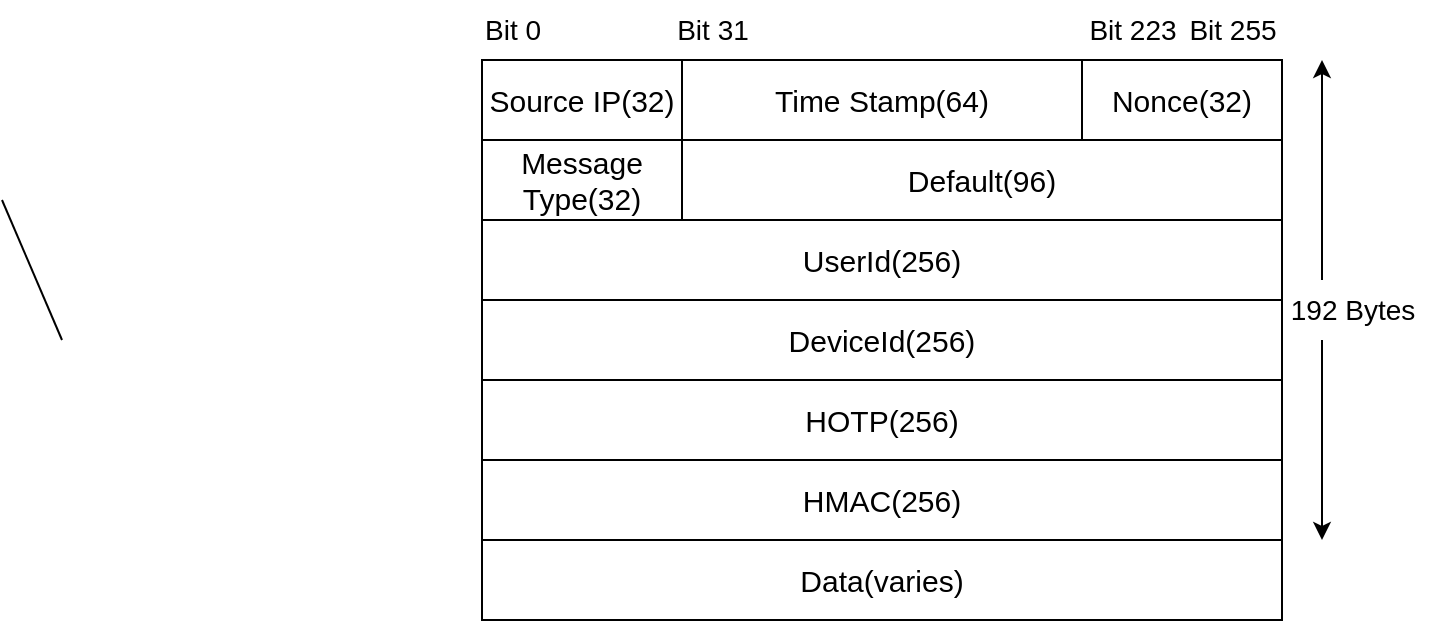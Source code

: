 <mxfile version="21.6.2" type="github">
  <diagram name="第 1 页" id="qGIdX1olKemFDS8tXgz6">
    <mxGraphModel dx="1816" dy="517" grid="1" gridSize="10" guides="1" tooltips="1" connect="1" arrows="1" fold="1" page="1" pageScale="1" pageWidth="827" pageHeight="1169" math="0" shadow="0">
      <root>
        <mxCell id="0" />
        <mxCell id="1" parent="0" />
        <mxCell id="s9OYYba4y8QbkQLgZbTi-2" value="&lt;font style=&quot;font-size: 15px;&quot;&gt;Source IP(32)&lt;/font&gt;" style="rounded=0;whiteSpace=wrap;html=1;" vertex="1" parent="1">
          <mxGeometry x="160" y="250" width="100" height="40" as="geometry" />
        </mxCell>
        <mxCell id="s9OYYba4y8QbkQLgZbTi-3" value="" style="endArrow=none;html=1;rounded=0;" edge="1" parent="1">
          <mxGeometry width="50" height="50" relative="1" as="geometry">
            <mxPoint x="-50" y="390" as="sourcePoint" />
            <mxPoint x="-80" y="320" as="targetPoint" />
          </mxGeometry>
        </mxCell>
        <mxCell id="s9OYYba4y8QbkQLgZbTi-4" value="&lt;font style=&quot;font-size: 15px;&quot;&gt;Time Stamp(64)&lt;/font&gt;" style="rounded=0;whiteSpace=wrap;html=1;" vertex="1" parent="1">
          <mxGeometry x="260" y="250" width="200" height="40" as="geometry" />
        </mxCell>
        <mxCell id="s9OYYba4y8QbkQLgZbTi-5" value="&lt;font style=&quot;font-size: 15px;&quot;&gt;Nonce(32)&lt;/font&gt;" style="rounded=0;whiteSpace=wrap;html=1;" vertex="1" parent="1">
          <mxGeometry x="460" y="250" width="100" height="40" as="geometry" />
        </mxCell>
        <mxCell id="s9OYYba4y8QbkQLgZbTi-6" value="&lt;font style=&quot;font-size: 15px;&quot;&gt;Message Type(32)&lt;/font&gt;" style="rounded=0;whiteSpace=wrap;html=1;" vertex="1" parent="1">
          <mxGeometry x="160" y="290" width="100" height="40" as="geometry" />
        </mxCell>
        <mxCell id="s9OYYba4y8QbkQLgZbTi-7" value="&lt;font style=&quot;font-size: 15px;&quot;&gt;Default(96)&lt;/font&gt;" style="rounded=0;whiteSpace=wrap;html=1;" vertex="1" parent="1">
          <mxGeometry x="260" y="290" width="300" height="40" as="geometry" />
        </mxCell>
        <mxCell id="s9OYYba4y8QbkQLgZbTi-8" value="&lt;font style=&quot;font-size: 15px;&quot;&gt;UserId(256)&lt;/font&gt;" style="rounded=0;whiteSpace=wrap;html=1;" vertex="1" parent="1">
          <mxGeometry x="160" y="330" width="400" height="40" as="geometry" />
        </mxCell>
        <mxCell id="s9OYYba4y8QbkQLgZbTi-9" value="&lt;font style=&quot;font-size: 15px;&quot;&gt;DeviceId(256)&lt;/font&gt;" style="rounded=0;whiteSpace=wrap;html=1;" vertex="1" parent="1">
          <mxGeometry x="160" y="370" width="400" height="40" as="geometry" />
        </mxCell>
        <mxCell id="s9OYYba4y8QbkQLgZbTi-10" value="&lt;font style=&quot;font-size: 15px;&quot;&gt;HOTP(256)&lt;/font&gt;" style="rounded=0;whiteSpace=wrap;html=1;" vertex="1" parent="1">
          <mxGeometry x="160" y="410" width="400" height="40" as="geometry" />
        </mxCell>
        <mxCell id="s9OYYba4y8QbkQLgZbTi-11" value="&lt;font style=&quot;font-size: 15px;&quot;&gt;HMAC(256)&lt;/font&gt;" style="rounded=0;whiteSpace=wrap;html=1;" vertex="1" parent="1">
          <mxGeometry x="160" y="450" width="400" height="40" as="geometry" />
        </mxCell>
        <mxCell id="s9OYYba4y8QbkQLgZbTi-12" value="&lt;font style=&quot;font-size: 15px;&quot;&gt;Data(varies)&lt;/font&gt;" style="rounded=0;whiteSpace=wrap;html=1;" vertex="1" parent="1">
          <mxGeometry x="160" y="490" width="400" height="40" as="geometry" />
        </mxCell>
        <mxCell id="s9OYYba4y8QbkQLgZbTi-13" value="&lt;font style=&quot;font-size: 14px;&quot;&gt;Bit 0&lt;/font&gt;" style="text;html=1;align=center;verticalAlign=middle;resizable=0;points=[];autosize=1;strokeColor=none;fillColor=none;" vertex="1" parent="1">
          <mxGeometry x="150" y="220" width="50" height="30" as="geometry" />
        </mxCell>
        <mxCell id="s9OYYba4y8QbkQLgZbTi-14" value="&lt;font style=&quot;font-size: 14px;&quot;&gt;Bit 31&lt;/font&gt;" style="text;html=1;align=center;verticalAlign=middle;resizable=0;points=[];autosize=1;strokeColor=none;fillColor=none;" vertex="1" parent="1">
          <mxGeometry x="245" y="220" width="60" height="30" as="geometry" />
        </mxCell>
        <mxCell id="s9OYYba4y8QbkQLgZbTi-15" value="&lt;font style=&quot;font-size: 14px;&quot;&gt;Bit 255&lt;/font&gt;" style="text;html=1;align=center;verticalAlign=middle;resizable=0;points=[];autosize=1;strokeColor=none;fillColor=none;" vertex="1" parent="1">
          <mxGeometry x="500" y="220" width="70" height="30" as="geometry" />
        </mxCell>
        <mxCell id="s9OYYba4y8QbkQLgZbTi-16" value="&lt;font style=&quot;font-size: 14px;&quot;&gt;Bit 223&lt;/font&gt;" style="text;html=1;align=center;verticalAlign=middle;resizable=0;points=[];autosize=1;strokeColor=none;fillColor=none;" vertex="1" parent="1">
          <mxGeometry x="450" y="220" width="70" height="30" as="geometry" />
        </mxCell>
        <mxCell id="s9OYYba4y8QbkQLgZbTi-18" value="" style="endArrow=classic;html=1;rounded=0;" edge="1" parent="1">
          <mxGeometry width="50" height="50" relative="1" as="geometry">
            <mxPoint x="580" y="360" as="sourcePoint" />
            <mxPoint x="580" y="250" as="targetPoint" />
          </mxGeometry>
        </mxCell>
        <mxCell id="s9OYYba4y8QbkQLgZbTi-19" value="&lt;font style=&quot;font-size: 14px;&quot;&gt;192 Bytes&lt;/font&gt;" style="text;html=1;align=center;verticalAlign=middle;resizable=0;points=[];autosize=1;strokeColor=none;fillColor=none;" vertex="1" parent="1">
          <mxGeometry x="550" y="360" width="90" height="30" as="geometry" />
        </mxCell>
        <mxCell id="s9OYYba4y8QbkQLgZbTi-20" value="" style="endArrow=classic;html=1;rounded=0;" edge="1" parent="1">
          <mxGeometry width="50" height="50" relative="1" as="geometry">
            <mxPoint x="580" y="390" as="sourcePoint" />
            <mxPoint x="580" y="490" as="targetPoint" />
          </mxGeometry>
        </mxCell>
      </root>
    </mxGraphModel>
  </diagram>
</mxfile>
